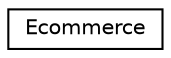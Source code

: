 digraph "Graphical Class Hierarchy"
{
  edge [fontname="Helvetica",fontsize="10",labelfontname="Helvetica",labelfontsize="10"];
  node [fontname="Helvetica",fontsize="10",shape=record];
  rankdir="LR";
  Node0 [label="Ecommerce",height=0.2,width=0.4,color="black", fillcolor="white", style="filled",URL="$class_ecommerce.html"];
}

